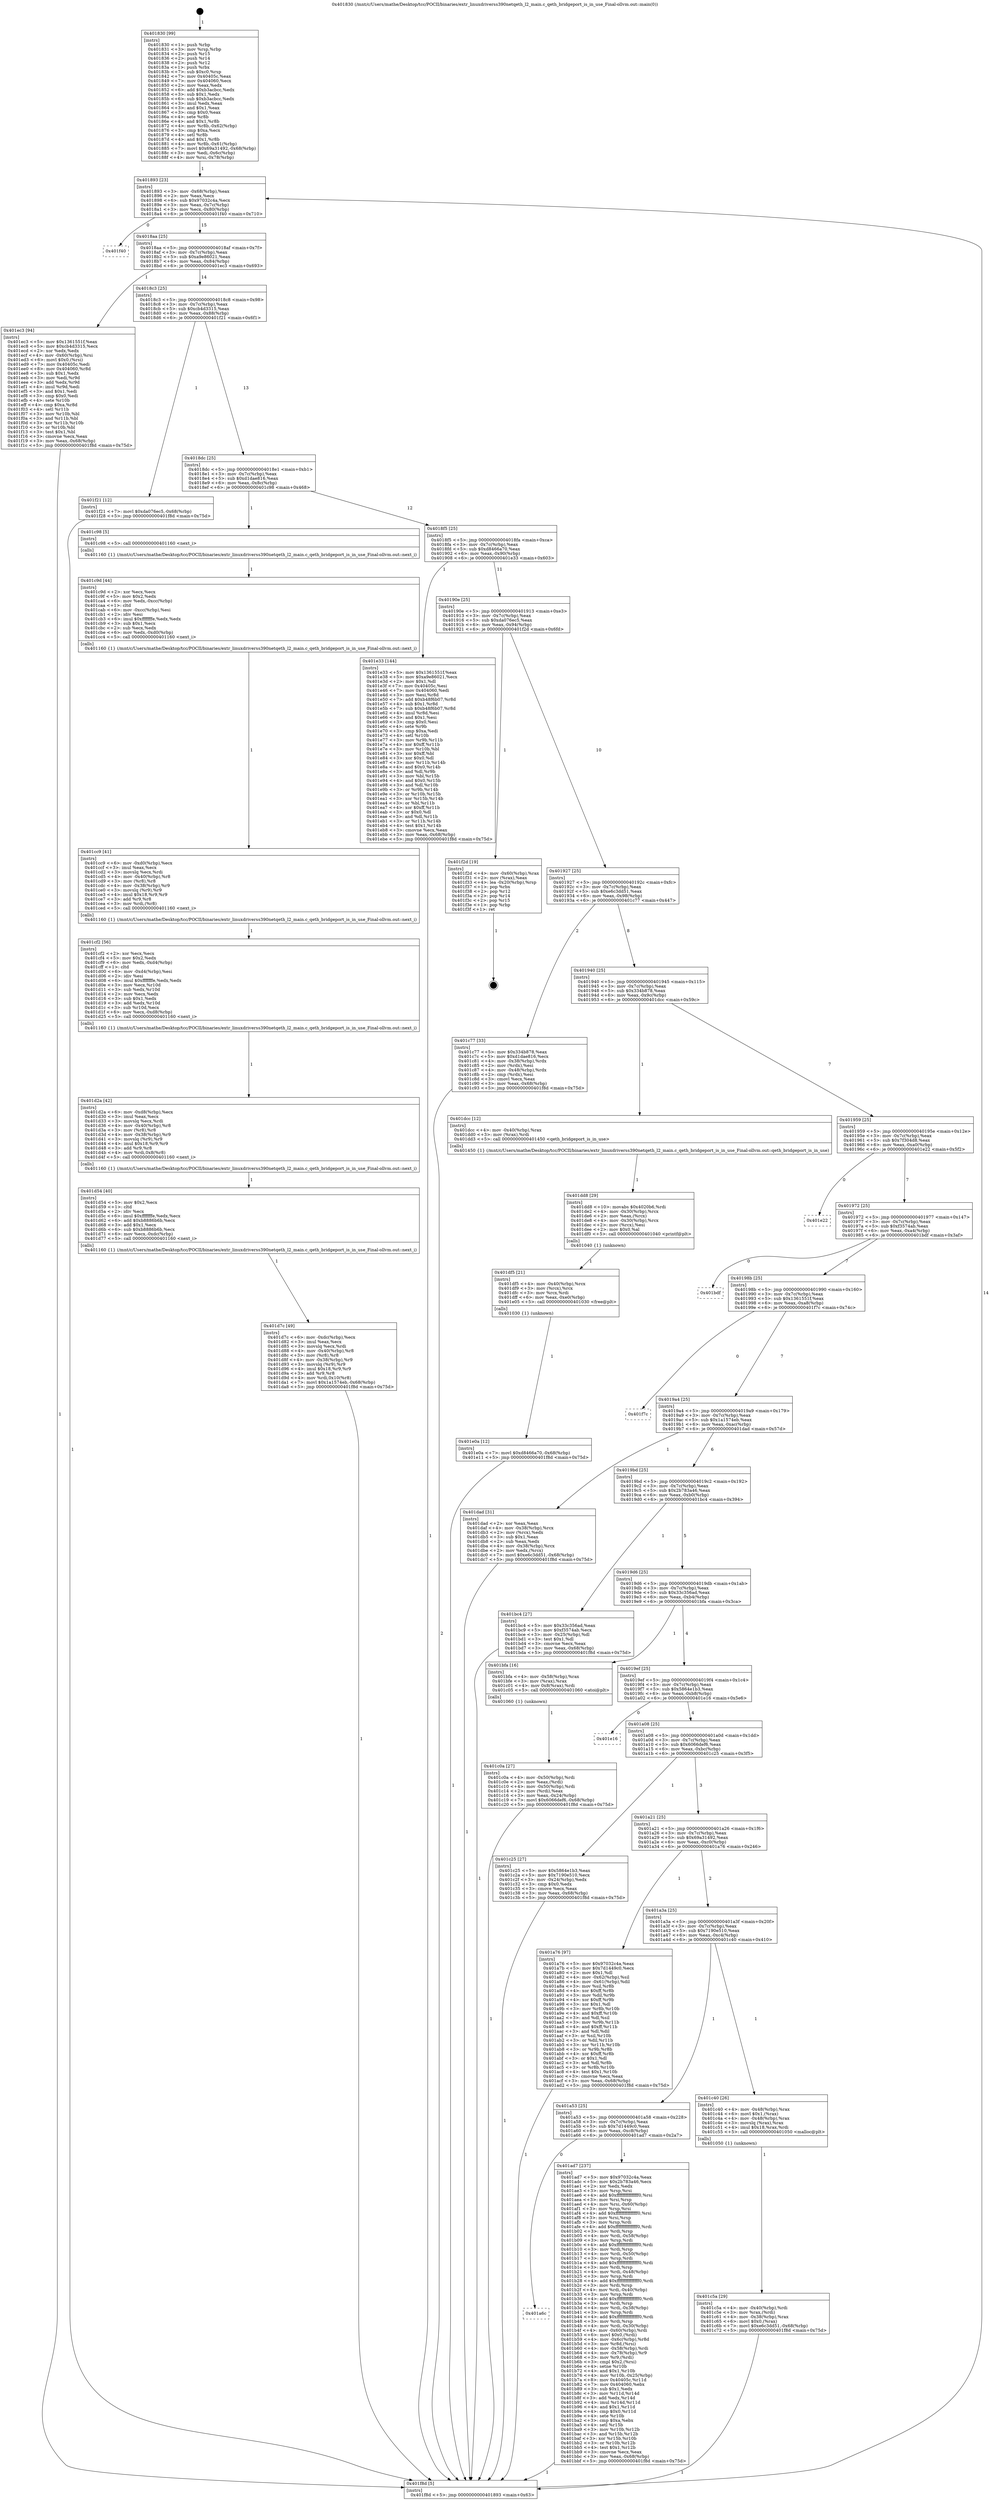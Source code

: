 digraph "0x401830" {
  label = "0x401830 (/mnt/c/Users/mathe/Desktop/tcc/POCII/binaries/extr_linuxdriverss390netqeth_l2_main.c_qeth_bridgeport_is_in_use_Final-ollvm.out::main(0))"
  labelloc = "t"
  node[shape=record]

  Entry [label="",width=0.3,height=0.3,shape=circle,fillcolor=black,style=filled]
  "0x401893" [label="{
     0x401893 [23]\l
     | [instrs]\l
     &nbsp;&nbsp;0x401893 \<+3\>: mov -0x68(%rbp),%eax\l
     &nbsp;&nbsp;0x401896 \<+2\>: mov %eax,%ecx\l
     &nbsp;&nbsp;0x401898 \<+6\>: sub $0x97032c4a,%ecx\l
     &nbsp;&nbsp;0x40189e \<+3\>: mov %eax,-0x7c(%rbp)\l
     &nbsp;&nbsp;0x4018a1 \<+3\>: mov %ecx,-0x80(%rbp)\l
     &nbsp;&nbsp;0x4018a4 \<+6\>: je 0000000000401f40 \<main+0x710\>\l
  }"]
  "0x401f40" [label="{
     0x401f40\l
  }", style=dashed]
  "0x4018aa" [label="{
     0x4018aa [25]\l
     | [instrs]\l
     &nbsp;&nbsp;0x4018aa \<+5\>: jmp 00000000004018af \<main+0x7f\>\l
     &nbsp;&nbsp;0x4018af \<+3\>: mov -0x7c(%rbp),%eax\l
     &nbsp;&nbsp;0x4018b2 \<+5\>: sub $0xa9e86021,%eax\l
     &nbsp;&nbsp;0x4018b7 \<+6\>: mov %eax,-0x84(%rbp)\l
     &nbsp;&nbsp;0x4018bd \<+6\>: je 0000000000401ec3 \<main+0x693\>\l
  }"]
  Exit [label="",width=0.3,height=0.3,shape=circle,fillcolor=black,style=filled,peripheries=2]
  "0x401ec3" [label="{
     0x401ec3 [94]\l
     | [instrs]\l
     &nbsp;&nbsp;0x401ec3 \<+5\>: mov $0x1361551f,%eax\l
     &nbsp;&nbsp;0x401ec8 \<+5\>: mov $0xcb4d3315,%ecx\l
     &nbsp;&nbsp;0x401ecd \<+2\>: xor %edx,%edx\l
     &nbsp;&nbsp;0x401ecf \<+4\>: mov -0x60(%rbp),%rsi\l
     &nbsp;&nbsp;0x401ed3 \<+6\>: movl $0x0,(%rsi)\l
     &nbsp;&nbsp;0x401ed9 \<+7\>: mov 0x40405c,%edi\l
     &nbsp;&nbsp;0x401ee0 \<+8\>: mov 0x404060,%r8d\l
     &nbsp;&nbsp;0x401ee8 \<+3\>: sub $0x1,%edx\l
     &nbsp;&nbsp;0x401eeb \<+3\>: mov %edi,%r9d\l
     &nbsp;&nbsp;0x401eee \<+3\>: add %edx,%r9d\l
     &nbsp;&nbsp;0x401ef1 \<+4\>: imul %r9d,%edi\l
     &nbsp;&nbsp;0x401ef5 \<+3\>: and $0x1,%edi\l
     &nbsp;&nbsp;0x401ef8 \<+3\>: cmp $0x0,%edi\l
     &nbsp;&nbsp;0x401efb \<+4\>: sete %r10b\l
     &nbsp;&nbsp;0x401eff \<+4\>: cmp $0xa,%r8d\l
     &nbsp;&nbsp;0x401f03 \<+4\>: setl %r11b\l
     &nbsp;&nbsp;0x401f07 \<+3\>: mov %r10b,%bl\l
     &nbsp;&nbsp;0x401f0a \<+3\>: and %r11b,%bl\l
     &nbsp;&nbsp;0x401f0d \<+3\>: xor %r11b,%r10b\l
     &nbsp;&nbsp;0x401f10 \<+3\>: or %r10b,%bl\l
     &nbsp;&nbsp;0x401f13 \<+3\>: test $0x1,%bl\l
     &nbsp;&nbsp;0x401f16 \<+3\>: cmovne %ecx,%eax\l
     &nbsp;&nbsp;0x401f19 \<+3\>: mov %eax,-0x68(%rbp)\l
     &nbsp;&nbsp;0x401f1c \<+5\>: jmp 0000000000401f8d \<main+0x75d\>\l
  }"]
  "0x4018c3" [label="{
     0x4018c3 [25]\l
     | [instrs]\l
     &nbsp;&nbsp;0x4018c3 \<+5\>: jmp 00000000004018c8 \<main+0x98\>\l
     &nbsp;&nbsp;0x4018c8 \<+3\>: mov -0x7c(%rbp),%eax\l
     &nbsp;&nbsp;0x4018cb \<+5\>: sub $0xcb4d3315,%eax\l
     &nbsp;&nbsp;0x4018d0 \<+6\>: mov %eax,-0x88(%rbp)\l
     &nbsp;&nbsp;0x4018d6 \<+6\>: je 0000000000401f21 \<main+0x6f1\>\l
  }"]
  "0x401e0a" [label="{
     0x401e0a [12]\l
     | [instrs]\l
     &nbsp;&nbsp;0x401e0a \<+7\>: movl $0xd8466a70,-0x68(%rbp)\l
     &nbsp;&nbsp;0x401e11 \<+5\>: jmp 0000000000401f8d \<main+0x75d\>\l
  }"]
  "0x401f21" [label="{
     0x401f21 [12]\l
     | [instrs]\l
     &nbsp;&nbsp;0x401f21 \<+7\>: movl $0xda076ec5,-0x68(%rbp)\l
     &nbsp;&nbsp;0x401f28 \<+5\>: jmp 0000000000401f8d \<main+0x75d\>\l
  }"]
  "0x4018dc" [label="{
     0x4018dc [25]\l
     | [instrs]\l
     &nbsp;&nbsp;0x4018dc \<+5\>: jmp 00000000004018e1 \<main+0xb1\>\l
     &nbsp;&nbsp;0x4018e1 \<+3\>: mov -0x7c(%rbp),%eax\l
     &nbsp;&nbsp;0x4018e4 \<+5\>: sub $0xd1dae816,%eax\l
     &nbsp;&nbsp;0x4018e9 \<+6\>: mov %eax,-0x8c(%rbp)\l
     &nbsp;&nbsp;0x4018ef \<+6\>: je 0000000000401c98 \<main+0x468\>\l
  }"]
  "0x401df5" [label="{
     0x401df5 [21]\l
     | [instrs]\l
     &nbsp;&nbsp;0x401df5 \<+4\>: mov -0x40(%rbp),%rcx\l
     &nbsp;&nbsp;0x401df9 \<+3\>: mov (%rcx),%rcx\l
     &nbsp;&nbsp;0x401dfc \<+3\>: mov %rcx,%rdi\l
     &nbsp;&nbsp;0x401dff \<+6\>: mov %eax,-0xe0(%rbp)\l
     &nbsp;&nbsp;0x401e05 \<+5\>: call 0000000000401030 \<free@plt\>\l
     | [calls]\l
     &nbsp;&nbsp;0x401030 \{1\} (unknown)\l
  }"]
  "0x401c98" [label="{
     0x401c98 [5]\l
     | [instrs]\l
     &nbsp;&nbsp;0x401c98 \<+5\>: call 0000000000401160 \<next_i\>\l
     | [calls]\l
     &nbsp;&nbsp;0x401160 \{1\} (/mnt/c/Users/mathe/Desktop/tcc/POCII/binaries/extr_linuxdriverss390netqeth_l2_main.c_qeth_bridgeport_is_in_use_Final-ollvm.out::next_i)\l
  }"]
  "0x4018f5" [label="{
     0x4018f5 [25]\l
     | [instrs]\l
     &nbsp;&nbsp;0x4018f5 \<+5\>: jmp 00000000004018fa \<main+0xca\>\l
     &nbsp;&nbsp;0x4018fa \<+3\>: mov -0x7c(%rbp),%eax\l
     &nbsp;&nbsp;0x4018fd \<+5\>: sub $0xd8466a70,%eax\l
     &nbsp;&nbsp;0x401902 \<+6\>: mov %eax,-0x90(%rbp)\l
     &nbsp;&nbsp;0x401908 \<+6\>: je 0000000000401e33 \<main+0x603\>\l
  }"]
  "0x401dd8" [label="{
     0x401dd8 [29]\l
     | [instrs]\l
     &nbsp;&nbsp;0x401dd8 \<+10\>: movabs $0x4020b6,%rdi\l
     &nbsp;&nbsp;0x401de2 \<+4\>: mov -0x30(%rbp),%rcx\l
     &nbsp;&nbsp;0x401de6 \<+2\>: mov %eax,(%rcx)\l
     &nbsp;&nbsp;0x401de8 \<+4\>: mov -0x30(%rbp),%rcx\l
     &nbsp;&nbsp;0x401dec \<+2\>: mov (%rcx),%esi\l
     &nbsp;&nbsp;0x401dee \<+2\>: mov $0x0,%al\l
     &nbsp;&nbsp;0x401df0 \<+5\>: call 0000000000401040 \<printf@plt\>\l
     | [calls]\l
     &nbsp;&nbsp;0x401040 \{1\} (unknown)\l
  }"]
  "0x401e33" [label="{
     0x401e33 [144]\l
     | [instrs]\l
     &nbsp;&nbsp;0x401e33 \<+5\>: mov $0x1361551f,%eax\l
     &nbsp;&nbsp;0x401e38 \<+5\>: mov $0xa9e86021,%ecx\l
     &nbsp;&nbsp;0x401e3d \<+2\>: mov $0x1,%dl\l
     &nbsp;&nbsp;0x401e3f \<+7\>: mov 0x40405c,%esi\l
     &nbsp;&nbsp;0x401e46 \<+7\>: mov 0x404060,%edi\l
     &nbsp;&nbsp;0x401e4d \<+3\>: mov %esi,%r8d\l
     &nbsp;&nbsp;0x401e50 \<+7\>: add $0xb48f6b07,%r8d\l
     &nbsp;&nbsp;0x401e57 \<+4\>: sub $0x1,%r8d\l
     &nbsp;&nbsp;0x401e5b \<+7\>: sub $0xb48f6b07,%r8d\l
     &nbsp;&nbsp;0x401e62 \<+4\>: imul %r8d,%esi\l
     &nbsp;&nbsp;0x401e66 \<+3\>: and $0x1,%esi\l
     &nbsp;&nbsp;0x401e69 \<+3\>: cmp $0x0,%esi\l
     &nbsp;&nbsp;0x401e6c \<+4\>: sete %r9b\l
     &nbsp;&nbsp;0x401e70 \<+3\>: cmp $0xa,%edi\l
     &nbsp;&nbsp;0x401e73 \<+4\>: setl %r10b\l
     &nbsp;&nbsp;0x401e77 \<+3\>: mov %r9b,%r11b\l
     &nbsp;&nbsp;0x401e7a \<+4\>: xor $0xff,%r11b\l
     &nbsp;&nbsp;0x401e7e \<+3\>: mov %r10b,%bl\l
     &nbsp;&nbsp;0x401e81 \<+3\>: xor $0xff,%bl\l
     &nbsp;&nbsp;0x401e84 \<+3\>: xor $0x0,%dl\l
     &nbsp;&nbsp;0x401e87 \<+3\>: mov %r11b,%r14b\l
     &nbsp;&nbsp;0x401e8a \<+4\>: and $0x0,%r14b\l
     &nbsp;&nbsp;0x401e8e \<+3\>: and %dl,%r9b\l
     &nbsp;&nbsp;0x401e91 \<+3\>: mov %bl,%r15b\l
     &nbsp;&nbsp;0x401e94 \<+4\>: and $0x0,%r15b\l
     &nbsp;&nbsp;0x401e98 \<+3\>: and %dl,%r10b\l
     &nbsp;&nbsp;0x401e9b \<+3\>: or %r9b,%r14b\l
     &nbsp;&nbsp;0x401e9e \<+3\>: or %r10b,%r15b\l
     &nbsp;&nbsp;0x401ea1 \<+3\>: xor %r15b,%r14b\l
     &nbsp;&nbsp;0x401ea4 \<+3\>: or %bl,%r11b\l
     &nbsp;&nbsp;0x401ea7 \<+4\>: xor $0xff,%r11b\l
     &nbsp;&nbsp;0x401eab \<+3\>: or $0x0,%dl\l
     &nbsp;&nbsp;0x401eae \<+3\>: and %dl,%r11b\l
     &nbsp;&nbsp;0x401eb1 \<+3\>: or %r11b,%r14b\l
     &nbsp;&nbsp;0x401eb4 \<+4\>: test $0x1,%r14b\l
     &nbsp;&nbsp;0x401eb8 \<+3\>: cmovne %ecx,%eax\l
     &nbsp;&nbsp;0x401ebb \<+3\>: mov %eax,-0x68(%rbp)\l
     &nbsp;&nbsp;0x401ebe \<+5\>: jmp 0000000000401f8d \<main+0x75d\>\l
  }"]
  "0x40190e" [label="{
     0x40190e [25]\l
     | [instrs]\l
     &nbsp;&nbsp;0x40190e \<+5\>: jmp 0000000000401913 \<main+0xe3\>\l
     &nbsp;&nbsp;0x401913 \<+3\>: mov -0x7c(%rbp),%eax\l
     &nbsp;&nbsp;0x401916 \<+5\>: sub $0xda076ec5,%eax\l
     &nbsp;&nbsp;0x40191b \<+6\>: mov %eax,-0x94(%rbp)\l
     &nbsp;&nbsp;0x401921 \<+6\>: je 0000000000401f2d \<main+0x6fd\>\l
  }"]
  "0x401d7c" [label="{
     0x401d7c [49]\l
     | [instrs]\l
     &nbsp;&nbsp;0x401d7c \<+6\>: mov -0xdc(%rbp),%ecx\l
     &nbsp;&nbsp;0x401d82 \<+3\>: imul %eax,%ecx\l
     &nbsp;&nbsp;0x401d85 \<+3\>: movslq %ecx,%rdi\l
     &nbsp;&nbsp;0x401d88 \<+4\>: mov -0x40(%rbp),%r8\l
     &nbsp;&nbsp;0x401d8c \<+3\>: mov (%r8),%r8\l
     &nbsp;&nbsp;0x401d8f \<+4\>: mov -0x38(%rbp),%r9\l
     &nbsp;&nbsp;0x401d93 \<+3\>: movslq (%r9),%r9\l
     &nbsp;&nbsp;0x401d96 \<+4\>: imul $0x18,%r9,%r9\l
     &nbsp;&nbsp;0x401d9a \<+3\>: add %r9,%r8\l
     &nbsp;&nbsp;0x401d9d \<+4\>: mov %rdi,0x10(%r8)\l
     &nbsp;&nbsp;0x401da1 \<+7\>: movl $0x1a1574eb,-0x68(%rbp)\l
     &nbsp;&nbsp;0x401da8 \<+5\>: jmp 0000000000401f8d \<main+0x75d\>\l
  }"]
  "0x401f2d" [label="{
     0x401f2d [19]\l
     | [instrs]\l
     &nbsp;&nbsp;0x401f2d \<+4\>: mov -0x60(%rbp),%rax\l
     &nbsp;&nbsp;0x401f31 \<+2\>: mov (%rax),%eax\l
     &nbsp;&nbsp;0x401f33 \<+4\>: lea -0x20(%rbp),%rsp\l
     &nbsp;&nbsp;0x401f37 \<+1\>: pop %rbx\l
     &nbsp;&nbsp;0x401f38 \<+2\>: pop %r12\l
     &nbsp;&nbsp;0x401f3a \<+2\>: pop %r14\l
     &nbsp;&nbsp;0x401f3c \<+2\>: pop %r15\l
     &nbsp;&nbsp;0x401f3e \<+1\>: pop %rbp\l
     &nbsp;&nbsp;0x401f3f \<+1\>: ret\l
  }"]
  "0x401927" [label="{
     0x401927 [25]\l
     | [instrs]\l
     &nbsp;&nbsp;0x401927 \<+5\>: jmp 000000000040192c \<main+0xfc\>\l
     &nbsp;&nbsp;0x40192c \<+3\>: mov -0x7c(%rbp),%eax\l
     &nbsp;&nbsp;0x40192f \<+5\>: sub $0xe6c3dd51,%eax\l
     &nbsp;&nbsp;0x401934 \<+6\>: mov %eax,-0x98(%rbp)\l
     &nbsp;&nbsp;0x40193a \<+6\>: je 0000000000401c77 \<main+0x447\>\l
  }"]
  "0x401d54" [label="{
     0x401d54 [40]\l
     | [instrs]\l
     &nbsp;&nbsp;0x401d54 \<+5\>: mov $0x2,%ecx\l
     &nbsp;&nbsp;0x401d59 \<+1\>: cltd\l
     &nbsp;&nbsp;0x401d5a \<+2\>: idiv %ecx\l
     &nbsp;&nbsp;0x401d5c \<+6\>: imul $0xfffffffe,%edx,%ecx\l
     &nbsp;&nbsp;0x401d62 \<+6\>: add $0xb8886b6b,%ecx\l
     &nbsp;&nbsp;0x401d68 \<+3\>: add $0x1,%ecx\l
     &nbsp;&nbsp;0x401d6b \<+6\>: sub $0xb8886b6b,%ecx\l
     &nbsp;&nbsp;0x401d71 \<+6\>: mov %ecx,-0xdc(%rbp)\l
     &nbsp;&nbsp;0x401d77 \<+5\>: call 0000000000401160 \<next_i\>\l
     | [calls]\l
     &nbsp;&nbsp;0x401160 \{1\} (/mnt/c/Users/mathe/Desktop/tcc/POCII/binaries/extr_linuxdriverss390netqeth_l2_main.c_qeth_bridgeport_is_in_use_Final-ollvm.out::next_i)\l
  }"]
  "0x401c77" [label="{
     0x401c77 [33]\l
     | [instrs]\l
     &nbsp;&nbsp;0x401c77 \<+5\>: mov $0x334b878,%eax\l
     &nbsp;&nbsp;0x401c7c \<+5\>: mov $0xd1dae816,%ecx\l
     &nbsp;&nbsp;0x401c81 \<+4\>: mov -0x38(%rbp),%rdx\l
     &nbsp;&nbsp;0x401c85 \<+2\>: mov (%rdx),%esi\l
     &nbsp;&nbsp;0x401c87 \<+4\>: mov -0x48(%rbp),%rdx\l
     &nbsp;&nbsp;0x401c8b \<+2\>: cmp (%rdx),%esi\l
     &nbsp;&nbsp;0x401c8d \<+3\>: cmovl %ecx,%eax\l
     &nbsp;&nbsp;0x401c90 \<+3\>: mov %eax,-0x68(%rbp)\l
     &nbsp;&nbsp;0x401c93 \<+5\>: jmp 0000000000401f8d \<main+0x75d\>\l
  }"]
  "0x401940" [label="{
     0x401940 [25]\l
     | [instrs]\l
     &nbsp;&nbsp;0x401940 \<+5\>: jmp 0000000000401945 \<main+0x115\>\l
     &nbsp;&nbsp;0x401945 \<+3\>: mov -0x7c(%rbp),%eax\l
     &nbsp;&nbsp;0x401948 \<+5\>: sub $0x334b878,%eax\l
     &nbsp;&nbsp;0x40194d \<+6\>: mov %eax,-0x9c(%rbp)\l
     &nbsp;&nbsp;0x401953 \<+6\>: je 0000000000401dcc \<main+0x59c\>\l
  }"]
  "0x401d2a" [label="{
     0x401d2a [42]\l
     | [instrs]\l
     &nbsp;&nbsp;0x401d2a \<+6\>: mov -0xd8(%rbp),%ecx\l
     &nbsp;&nbsp;0x401d30 \<+3\>: imul %eax,%ecx\l
     &nbsp;&nbsp;0x401d33 \<+3\>: movslq %ecx,%rdi\l
     &nbsp;&nbsp;0x401d36 \<+4\>: mov -0x40(%rbp),%r8\l
     &nbsp;&nbsp;0x401d3a \<+3\>: mov (%r8),%r8\l
     &nbsp;&nbsp;0x401d3d \<+4\>: mov -0x38(%rbp),%r9\l
     &nbsp;&nbsp;0x401d41 \<+3\>: movslq (%r9),%r9\l
     &nbsp;&nbsp;0x401d44 \<+4\>: imul $0x18,%r9,%r9\l
     &nbsp;&nbsp;0x401d48 \<+3\>: add %r9,%r8\l
     &nbsp;&nbsp;0x401d4b \<+4\>: mov %rdi,0x8(%r8)\l
     &nbsp;&nbsp;0x401d4f \<+5\>: call 0000000000401160 \<next_i\>\l
     | [calls]\l
     &nbsp;&nbsp;0x401160 \{1\} (/mnt/c/Users/mathe/Desktop/tcc/POCII/binaries/extr_linuxdriverss390netqeth_l2_main.c_qeth_bridgeport_is_in_use_Final-ollvm.out::next_i)\l
  }"]
  "0x401dcc" [label="{
     0x401dcc [12]\l
     | [instrs]\l
     &nbsp;&nbsp;0x401dcc \<+4\>: mov -0x40(%rbp),%rax\l
     &nbsp;&nbsp;0x401dd0 \<+3\>: mov (%rax),%rdi\l
     &nbsp;&nbsp;0x401dd3 \<+5\>: call 0000000000401450 \<qeth_bridgeport_is_in_use\>\l
     | [calls]\l
     &nbsp;&nbsp;0x401450 \{1\} (/mnt/c/Users/mathe/Desktop/tcc/POCII/binaries/extr_linuxdriverss390netqeth_l2_main.c_qeth_bridgeport_is_in_use_Final-ollvm.out::qeth_bridgeport_is_in_use)\l
  }"]
  "0x401959" [label="{
     0x401959 [25]\l
     | [instrs]\l
     &nbsp;&nbsp;0x401959 \<+5\>: jmp 000000000040195e \<main+0x12e\>\l
     &nbsp;&nbsp;0x40195e \<+3\>: mov -0x7c(%rbp),%eax\l
     &nbsp;&nbsp;0x401961 \<+5\>: sub $0x7f304d8,%eax\l
     &nbsp;&nbsp;0x401966 \<+6\>: mov %eax,-0xa0(%rbp)\l
     &nbsp;&nbsp;0x40196c \<+6\>: je 0000000000401e22 \<main+0x5f2\>\l
  }"]
  "0x401cf2" [label="{
     0x401cf2 [56]\l
     | [instrs]\l
     &nbsp;&nbsp;0x401cf2 \<+2\>: xor %ecx,%ecx\l
     &nbsp;&nbsp;0x401cf4 \<+5\>: mov $0x2,%edx\l
     &nbsp;&nbsp;0x401cf9 \<+6\>: mov %edx,-0xd4(%rbp)\l
     &nbsp;&nbsp;0x401cff \<+1\>: cltd\l
     &nbsp;&nbsp;0x401d00 \<+6\>: mov -0xd4(%rbp),%esi\l
     &nbsp;&nbsp;0x401d06 \<+2\>: idiv %esi\l
     &nbsp;&nbsp;0x401d08 \<+6\>: imul $0xfffffffe,%edx,%edx\l
     &nbsp;&nbsp;0x401d0e \<+3\>: mov %ecx,%r10d\l
     &nbsp;&nbsp;0x401d11 \<+3\>: sub %edx,%r10d\l
     &nbsp;&nbsp;0x401d14 \<+2\>: mov %ecx,%edx\l
     &nbsp;&nbsp;0x401d16 \<+3\>: sub $0x1,%edx\l
     &nbsp;&nbsp;0x401d19 \<+3\>: add %edx,%r10d\l
     &nbsp;&nbsp;0x401d1c \<+3\>: sub %r10d,%ecx\l
     &nbsp;&nbsp;0x401d1f \<+6\>: mov %ecx,-0xd8(%rbp)\l
     &nbsp;&nbsp;0x401d25 \<+5\>: call 0000000000401160 \<next_i\>\l
     | [calls]\l
     &nbsp;&nbsp;0x401160 \{1\} (/mnt/c/Users/mathe/Desktop/tcc/POCII/binaries/extr_linuxdriverss390netqeth_l2_main.c_qeth_bridgeport_is_in_use_Final-ollvm.out::next_i)\l
  }"]
  "0x401e22" [label="{
     0x401e22\l
  }", style=dashed]
  "0x401972" [label="{
     0x401972 [25]\l
     | [instrs]\l
     &nbsp;&nbsp;0x401972 \<+5\>: jmp 0000000000401977 \<main+0x147\>\l
     &nbsp;&nbsp;0x401977 \<+3\>: mov -0x7c(%rbp),%eax\l
     &nbsp;&nbsp;0x40197a \<+5\>: sub $0xf3574ab,%eax\l
     &nbsp;&nbsp;0x40197f \<+6\>: mov %eax,-0xa4(%rbp)\l
     &nbsp;&nbsp;0x401985 \<+6\>: je 0000000000401bdf \<main+0x3af\>\l
  }"]
  "0x401cc9" [label="{
     0x401cc9 [41]\l
     | [instrs]\l
     &nbsp;&nbsp;0x401cc9 \<+6\>: mov -0xd0(%rbp),%ecx\l
     &nbsp;&nbsp;0x401ccf \<+3\>: imul %eax,%ecx\l
     &nbsp;&nbsp;0x401cd2 \<+3\>: movslq %ecx,%rdi\l
     &nbsp;&nbsp;0x401cd5 \<+4\>: mov -0x40(%rbp),%r8\l
     &nbsp;&nbsp;0x401cd9 \<+3\>: mov (%r8),%r8\l
     &nbsp;&nbsp;0x401cdc \<+4\>: mov -0x38(%rbp),%r9\l
     &nbsp;&nbsp;0x401ce0 \<+3\>: movslq (%r9),%r9\l
     &nbsp;&nbsp;0x401ce3 \<+4\>: imul $0x18,%r9,%r9\l
     &nbsp;&nbsp;0x401ce7 \<+3\>: add %r9,%r8\l
     &nbsp;&nbsp;0x401cea \<+3\>: mov %rdi,(%r8)\l
     &nbsp;&nbsp;0x401ced \<+5\>: call 0000000000401160 \<next_i\>\l
     | [calls]\l
     &nbsp;&nbsp;0x401160 \{1\} (/mnt/c/Users/mathe/Desktop/tcc/POCII/binaries/extr_linuxdriverss390netqeth_l2_main.c_qeth_bridgeport_is_in_use_Final-ollvm.out::next_i)\l
  }"]
  "0x401bdf" [label="{
     0x401bdf\l
  }", style=dashed]
  "0x40198b" [label="{
     0x40198b [25]\l
     | [instrs]\l
     &nbsp;&nbsp;0x40198b \<+5\>: jmp 0000000000401990 \<main+0x160\>\l
     &nbsp;&nbsp;0x401990 \<+3\>: mov -0x7c(%rbp),%eax\l
     &nbsp;&nbsp;0x401993 \<+5\>: sub $0x1361551f,%eax\l
     &nbsp;&nbsp;0x401998 \<+6\>: mov %eax,-0xa8(%rbp)\l
     &nbsp;&nbsp;0x40199e \<+6\>: je 0000000000401f7c \<main+0x74c\>\l
  }"]
  "0x401c9d" [label="{
     0x401c9d [44]\l
     | [instrs]\l
     &nbsp;&nbsp;0x401c9d \<+2\>: xor %ecx,%ecx\l
     &nbsp;&nbsp;0x401c9f \<+5\>: mov $0x2,%edx\l
     &nbsp;&nbsp;0x401ca4 \<+6\>: mov %edx,-0xcc(%rbp)\l
     &nbsp;&nbsp;0x401caa \<+1\>: cltd\l
     &nbsp;&nbsp;0x401cab \<+6\>: mov -0xcc(%rbp),%esi\l
     &nbsp;&nbsp;0x401cb1 \<+2\>: idiv %esi\l
     &nbsp;&nbsp;0x401cb3 \<+6\>: imul $0xfffffffe,%edx,%edx\l
     &nbsp;&nbsp;0x401cb9 \<+3\>: sub $0x1,%ecx\l
     &nbsp;&nbsp;0x401cbc \<+2\>: sub %ecx,%edx\l
     &nbsp;&nbsp;0x401cbe \<+6\>: mov %edx,-0xd0(%rbp)\l
     &nbsp;&nbsp;0x401cc4 \<+5\>: call 0000000000401160 \<next_i\>\l
     | [calls]\l
     &nbsp;&nbsp;0x401160 \{1\} (/mnt/c/Users/mathe/Desktop/tcc/POCII/binaries/extr_linuxdriverss390netqeth_l2_main.c_qeth_bridgeport_is_in_use_Final-ollvm.out::next_i)\l
  }"]
  "0x401f7c" [label="{
     0x401f7c\l
  }", style=dashed]
  "0x4019a4" [label="{
     0x4019a4 [25]\l
     | [instrs]\l
     &nbsp;&nbsp;0x4019a4 \<+5\>: jmp 00000000004019a9 \<main+0x179\>\l
     &nbsp;&nbsp;0x4019a9 \<+3\>: mov -0x7c(%rbp),%eax\l
     &nbsp;&nbsp;0x4019ac \<+5\>: sub $0x1a1574eb,%eax\l
     &nbsp;&nbsp;0x4019b1 \<+6\>: mov %eax,-0xac(%rbp)\l
     &nbsp;&nbsp;0x4019b7 \<+6\>: je 0000000000401dad \<main+0x57d\>\l
  }"]
  "0x401c5a" [label="{
     0x401c5a [29]\l
     | [instrs]\l
     &nbsp;&nbsp;0x401c5a \<+4\>: mov -0x40(%rbp),%rdi\l
     &nbsp;&nbsp;0x401c5e \<+3\>: mov %rax,(%rdi)\l
     &nbsp;&nbsp;0x401c61 \<+4\>: mov -0x38(%rbp),%rax\l
     &nbsp;&nbsp;0x401c65 \<+6\>: movl $0x0,(%rax)\l
     &nbsp;&nbsp;0x401c6b \<+7\>: movl $0xe6c3dd51,-0x68(%rbp)\l
     &nbsp;&nbsp;0x401c72 \<+5\>: jmp 0000000000401f8d \<main+0x75d\>\l
  }"]
  "0x401dad" [label="{
     0x401dad [31]\l
     | [instrs]\l
     &nbsp;&nbsp;0x401dad \<+2\>: xor %eax,%eax\l
     &nbsp;&nbsp;0x401daf \<+4\>: mov -0x38(%rbp),%rcx\l
     &nbsp;&nbsp;0x401db3 \<+2\>: mov (%rcx),%edx\l
     &nbsp;&nbsp;0x401db5 \<+3\>: sub $0x1,%eax\l
     &nbsp;&nbsp;0x401db8 \<+2\>: sub %eax,%edx\l
     &nbsp;&nbsp;0x401dba \<+4\>: mov -0x38(%rbp),%rcx\l
     &nbsp;&nbsp;0x401dbe \<+2\>: mov %edx,(%rcx)\l
     &nbsp;&nbsp;0x401dc0 \<+7\>: movl $0xe6c3dd51,-0x68(%rbp)\l
     &nbsp;&nbsp;0x401dc7 \<+5\>: jmp 0000000000401f8d \<main+0x75d\>\l
  }"]
  "0x4019bd" [label="{
     0x4019bd [25]\l
     | [instrs]\l
     &nbsp;&nbsp;0x4019bd \<+5\>: jmp 00000000004019c2 \<main+0x192\>\l
     &nbsp;&nbsp;0x4019c2 \<+3\>: mov -0x7c(%rbp),%eax\l
     &nbsp;&nbsp;0x4019c5 \<+5\>: sub $0x2b783a46,%eax\l
     &nbsp;&nbsp;0x4019ca \<+6\>: mov %eax,-0xb0(%rbp)\l
     &nbsp;&nbsp;0x4019d0 \<+6\>: je 0000000000401bc4 \<main+0x394\>\l
  }"]
  "0x401c0a" [label="{
     0x401c0a [27]\l
     | [instrs]\l
     &nbsp;&nbsp;0x401c0a \<+4\>: mov -0x50(%rbp),%rdi\l
     &nbsp;&nbsp;0x401c0e \<+2\>: mov %eax,(%rdi)\l
     &nbsp;&nbsp;0x401c10 \<+4\>: mov -0x50(%rbp),%rdi\l
     &nbsp;&nbsp;0x401c14 \<+2\>: mov (%rdi),%eax\l
     &nbsp;&nbsp;0x401c16 \<+3\>: mov %eax,-0x24(%rbp)\l
     &nbsp;&nbsp;0x401c19 \<+7\>: movl $0x6066def6,-0x68(%rbp)\l
     &nbsp;&nbsp;0x401c20 \<+5\>: jmp 0000000000401f8d \<main+0x75d\>\l
  }"]
  "0x401bc4" [label="{
     0x401bc4 [27]\l
     | [instrs]\l
     &nbsp;&nbsp;0x401bc4 \<+5\>: mov $0x33c356ad,%eax\l
     &nbsp;&nbsp;0x401bc9 \<+5\>: mov $0xf3574ab,%ecx\l
     &nbsp;&nbsp;0x401bce \<+3\>: mov -0x25(%rbp),%dl\l
     &nbsp;&nbsp;0x401bd1 \<+3\>: test $0x1,%dl\l
     &nbsp;&nbsp;0x401bd4 \<+3\>: cmovne %ecx,%eax\l
     &nbsp;&nbsp;0x401bd7 \<+3\>: mov %eax,-0x68(%rbp)\l
     &nbsp;&nbsp;0x401bda \<+5\>: jmp 0000000000401f8d \<main+0x75d\>\l
  }"]
  "0x4019d6" [label="{
     0x4019d6 [25]\l
     | [instrs]\l
     &nbsp;&nbsp;0x4019d6 \<+5\>: jmp 00000000004019db \<main+0x1ab\>\l
     &nbsp;&nbsp;0x4019db \<+3\>: mov -0x7c(%rbp),%eax\l
     &nbsp;&nbsp;0x4019de \<+5\>: sub $0x33c356ad,%eax\l
     &nbsp;&nbsp;0x4019e3 \<+6\>: mov %eax,-0xb4(%rbp)\l
     &nbsp;&nbsp;0x4019e9 \<+6\>: je 0000000000401bfa \<main+0x3ca\>\l
  }"]
  "0x401a6c" [label="{
     0x401a6c\l
  }", style=dashed]
  "0x401bfa" [label="{
     0x401bfa [16]\l
     | [instrs]\l
     &nbsp;&nbsp;0x401bfa \<+4\>: mov -0x58(%rbp),%rax\l
     &nbsp;&nbsp;0x401bfe \<+3\>: mov (%rax),%rax\l
     &nbsp;&nbsp;0x401c01 \<+4\>: mov 0x8(%rax),%rdi\l
     &nbsp;&nbsp;0x401c05 \<+5\>: call 0000000000401060 \<atoi@plt\>\l
     | [calls]\l
     &nbsp;&nbsp;0x401060 \{1\} (unknown)\l
  }"]
  "0x4019ef" [label="{
     0x4019ef [25]\l
     | [instrs]\l
     &nbsp;&nbsp;0x4019ef \<+5\>: jmp 00000000004019f4 \<main+0x1c4\>\l
     &nbsp;&nbsp;0x4019f4 \<+3\>: mov -0x7c(%rbp),%eax\l
     &nbsp;&nbsp;0x4019f7 \<+5\>: sub $0x5864e1b3,%eax\l
     &nbsp;&nbsp;0x4019fc \<+6\>: mov %eax,-0xb8(%rbp)\l
     &nbsp;&nbsp;0x401a02 \<+6\>: je 0000000000401e16 \<main+0x5e6\>\l
  }"]
  "0x401ad7" [label="{
     0x401ad7 [237]\l
     | [instrs]\l
     &nbsp;&nbsp;0x401ad7 \<+5\>: mov $0x97032c4a,%eax\l
     &nbsp;&nbsp;0x401adc \<+5\>: mov $0x2b783a46,%ecx\l
     &nbsp;&nbsp;0x401ae1 \<+2\>: xor %edx,%edx\l
     &nbsp;&nbsp;0x401ae3 \<+3\>: mov %rsp,%rsi\l
     &nbsp;&nbsp;0x401ae6 \<+4\>: add $0xfffffffffffffff0,%rsi\l
     &nbsp;&nbsp;0x401aea \<+3\>: mov %rsi,%rsp\l
     &nbsp;&nbsp;0x401aed \<+4\>: mov %rsi,-0x60(%rbp)\l
     &nbsp;&nbsp;0x401af1 \<+3\>: mov %rsp,%rsi\l
     &nbsp;&nbsp;0x401af4 \<+4\>: add $0xfffffffffffffff0,%rsi\l
     &nbsp;&nbsp;0x401af8 \<+3\>: mov %rsi,%rsp\l
     &nbsp;&nbsp;0x401afb \<+3\>: mov %rsp,%rdi\l
     &nbsp;&nbsp;0x401afe \<+4\>: add $0xfffffffffffffff0,%rdi\l
     &nbsp;&nbsp;0x401b02 \<+3\>: mov %rdi,%rsp\l
     &nbsp;&nbsp;0x401b05 \<+4\>: mov %rdi,-0x58(%rbp)\l
     &nbsp;&nbsp;0x401b09 \<+3\>: mov %rsp,%rdi\l
     &nbsp;&nbsp;0x401b0c \<+4\>: add $0xfffffffffffffff0,%rdi\l
     &nbsp;&nbsp;0x401b10 \<+3\>: mov %rdi,%rsp\l
     &nbsp;&nbsp;0x401b13 \<+4\>: mov %rdi,-0x50(%rbp)\l
     &nbsp;&nbsp;0x401b17 \<+3\>: mov %rsp,%rdi\l
     &nbsp;&nbsp;0x401b1a \<+4\>: add $0xfffffffffffffff0,%rdi\l
     &nbsp;&nbsp;0x401b1e \<+3\>: mov %rdi,%rsp\l
     &nbsp;&nbsp;0x401b21 \<+4\>: mov %rdi,-0x48(%rbp)\l
     &nbsp;&nbsp;0x401b25 \<+3\>: mov %rsp,%rdi\l
     &nbsp;&nbsp;0x401b28 \<+4\>: add $0xfffffffffffffff0,%rdi\l
     &nbsp;&nbsp;0x401b2c \<+3\>: mov %rdi,%rsp\l
     &nbsp;&nbsp;0x401b2f \<+4\>: mov %rdi,-0x40(%rbp)\l
     &nbsp;&nbsp;0x401b33 \<+3\>: mov %rsp,%rdi\l
     &nbsp;&nbsp;0x401b36 \<+4\>: add $0xfffffffffffffff0,%rdi\l
     &nbsp;&nbsp;0x401b3a \<+3\>: mov %rdi,%rsp\l
     &nbsp;&nbsp;0x401b3d \<+4\>: mov %rdi,-0x38(%rbp)\l
     &nbsp;&nbsp;0x401b41 \<+3\>: mov %rsp,%rdi\l
     &nbsp;&nbsp;0x401b44 \<+4\>: add $0xfffffffffffffff0,%rdi\l
     &nbsp;&nbsp;0x401b48 \<+3\>: mov %rdi,%rsp\l
     &nbsp;&nbsp;0x401b4b \<+4\>: mov %rdi,-0x30(%rbp)\l
     &nbsp;&nbsp;0x401b4f \<+4\>: mov -0x60(%rbp),%rdi\l
     &nbsp;&nbsp;0x401b53 \<+6\>: movl $0x0,(%rdi)\l
     &nbsp;&nbsp;0x401b59 \<+4\>: mov -0x6c(%rbp),%r8d\l
     &nbsp;&nbsp;0x401b5d \<+3\>: mov %r8d,(%rsi)\l
     &nbsp;&nbsp;0x401b60 \<+4\>: mov -0x58(%rbp),%rdi\l
     &nbsp;&nbsp;0x401b64 \<+4\>: mov -0x78(%rbp),%r9\l
     &nbsp;&nbsp;0x401b68 \<+3\>: mov %r9,(%rdi)\l
     &nbsp;&nbsp;0x401b6b \<+3\>: cmpl $0x2,(%rsi)\l
     &nbsp;&nbsp;0x401b6e \<+4\>: setne %r10b\l
     &nbsp;&nbsp;0x401b72 \<+4\>: and $0x1,%r10b\l
     &nbsp;&nbsp;0x401b76 \<+4\>: mov %r10b,-0x25(%rbp)\l
     &nbsp;&nbsp;0x401b7a \<+8\>: mov 0x40405c,%r11d\l
     &nbsp;&nbsp;0x401b82 \<+7\>: mov 0x404060,%ebx\l
     &nbsp;&nbsp;0x401b89 \<+3\>: sub $0x1,%edx\l
     &nbsp;&nbsp;0x401b8c \<+3\>: mov %r11d,%r14d\l
     &nbsp;&nbsp;0x401b8f \<+3\>: add %edx,%r14d\l
     &nbsp;&nbsp;0x401b92 \<+4\>: imul %r14d,%r11d\l
     &nbsp;&nbsp;0x401b96 \<+4\>: and $0x1,%r11d\l
     &nbsp;&nbsp;0x401b9a \<+4\>: cmp $0x0,%r11d\l
     &nbsp;&nbsp;0x401b9e \<+4\>: sete %r10b\l
     &nbsp;&nbsp;0x401ba2 \<+3\>: cmp $0xa,%ebx\l
     &nbsp;&nbsp;0x401ba5 \<+4\>: setl %r15b\l
     &nbsp;&nbsp;0x401ba9 \<+3\>: mov %r10b,%r12b\l
     &nbsp;&nbsp;0x401bac \<+3\>: and %r15b,%r12b\l
     &nbsp;&nbsp;0x401baf \<+3\>: xor %r15b,%r10b\l
     &nbsp;&nbsp;0x401bb2 \<+3\>: or %r10b,%r12b\l
     &nbsp;&nbsp;0x401bb5 \<+4\>: test $0x1,%r12b\l
     &nbsp;&nbsp;0x401bb9 \<+3\>: cmovne %ecx,%eax\l
     &nbsp;&nbsp;0x401bbc \<+3\>: mov %eax,-0x68(%rbp)\l
     &nbsp;&nbsp;0x401bbf \<+5\>: jmp 0000000000401f8d \<main+0x75d\>\l
  }"]
  "0x401e16" [label="{
     0x401e16\l
  }", style=dashed]
  "0x401a08" [label="{
     0x401a08 [25]\l
     | [instrs]\l
     &nbsp;&nbsp;0x401a08 \<+5\>: jmp 0000000000401a0d \<main+0x1dd\>\l
     &nbsp;&nbsp;0x401a0d \<+3\>: mov -0x7c(%rbp),%eax\l
     &nbsp;&nbsp;0x401a10 \<+5\>: sub $0x6066def6,%eax\l
     &nbsp;&nbsp;0x401a15 \<+6\>: mov %eax,-0xbc(%rbp)\l
     &nbsp;&nbsp;0x401a1b \<+6\>: je 0000000000401c25 \<main+0x3f5\>\l
  }"]
  "0x401a53" [label="{
     0x401a53 [25]\l
     | [instrs]\l
     &nbsp;&nbsp;0x401a53 \<+5\>: jmp 0000000000401a58 \<main+0x228\>\l
     &nbsp;&nbsp;0x401a58 \<+3\>: mov -0x7c(%rbp),%eax\l
     &nbsp;&nbsp;0x401a5b \<+5\>: sub $0x7d1449c0,%eax\l
     &nbsp;&nbsp;0x401a60 \<+6\>: mov %eax,-0xc8(%rbp)\l
     &nbsp;&nbsp;0x401a66 \<+6\>: je 0000000000401ad7 \<main+0x2a7\>\l
  }"]
  "0x401c25" [label="{
     0x401c25 [27]\l
     | [instrs]\l
     &nbsp;&nbsp;0x401c25 \<+5\>: mov $0x5864e1b3,%eax\l
     &nbsp;&nbsp;0x401c2a \<+5\>: mov $0x7190e510,%ecx\l
     &nbsp;&nbsp;0x401c2f \<+3\>: mov -0x24(%rbp),%edx\l
     &nbsp;&nbsp;0x401c32 \<+3\>: cmp $0x0,%edx\l
     &nbsp;&nbsp;0x401c35 \<+3\>: cmove %ecx,%eax\l
     &nbsp;&nbsp;0x401c38 \<+3\>: mov %eax,-0x68(%rbp)\l
     &nbsp;&nbsp;0x401c3b \<+5\>: jmp 0000000000401f8d \<main+0x75d\>\l
  }"]
  "0x401a21" [label="{
     0x401a21 [25]\l
     | [instrs]\l
     &nbsp;&nbsp;0x401a21 \<+5\>: jmp 0000000000401a26 \<main+0x1f6\>\l
     &nbsp;&nbsp;0x401a26 \<+3\>: mov -0x7c(%rbp),%eax\l
     &nbsp;&nbsp;0x401a29 \<+5\>: sub $0x69a31492,%eax\l
     &nbsp;&nbsp;0x401a2e \<+6\>: mov %eax,-0xc0(%rbp)\l
     &nbsp;&nbsp;0x401a34 \<+6\>: je 0000000000401a76 \<main+0x246\>\l
  }"]
  "0x401c40" [label="{
     0x401c40 [26]\l
     | [instrs]\l
     &nbsp;&nbsp;0x401c40 \<+4\>: mov -0x48(%rbp),%rax\l
     &nbsp;&nbsp;0x401c44 \<+6\>: movl $0x1,(%rax)\l
     &nbsp;&nbsp;0x401c4a \<+4\>: mov -0x48(%rbp),%rax\l
     &nbsp;&nbsp;0x401c4e \<+3\>: movslq (%rax),%rax\l
     &nbsp;&nbsp;0x401c51 \<+4\>: imul $0x18,%rax,%rdi\l
     &nbsp;&nbsp;0x401c55 \<+5\>: call 0000000000401050 \<malloc@plt\>\l
     | [calls]\l
     &nbsp;&nbsp;0x401050 \{1\} (unknown)\l
  }"]
  "0x401a76" [label="{
     0x401a76 [97]\l
     | [instrs]\l
     &nbsp;&nbsp;0x401a76 \<+5\>: mov $0x97032c4a,%eax\l
     &nbsp;&nbsp;0x401a7b \<+5\>: mov $0x7d1449c0,%ecx\l
     &nbsp;&nbsp;0x401a80 \<+2\>: mov $0x1,%dl\l
     &nbsp;&nbsp;0x401a82 \<+4\>: mov -0x62(%rbp),%sil\l
     &nbsp;&nbsp;0x401a86 \<+4\>: mov -0x61(%rbp),%dil\l
     &nbsp;&nbsp;0x401a8a \<+3\>: mov %sil,%r8b\l
     &nbsp;&nbsp;0x401a8d \<+4\>: xor $0xff,%r8b\l
     &nbsp;&nbsp;0x401a91 \<+3\>: mov %dil,%r9b\l
     &nbsp;&nbsp;0x401a94 \<+4\>: xor $0xff,%r9b\l
     &nbsp;&nbsp;0x401a98 \<+3\>: xor $0x1,%dl\l
     &nbsp;&nbsp;0x401a9b \<+3\>: mov %r8b,%r10b\l
     &nbsp;&nbsp;0x401a9e \<+4\>: and $0xff,%r10b\l
     &nbsp;&nbsp;0x401aa2 \<+3\>: and %dl,%sil\l
     &nbsp;&nbsp;0x401aa5 \<+3\>: mov %r9b,%r11b\l
     &nbsp;&nbsp;0x401aa8 \<+4\>: and $0xff,%r11b\l
     &nbsp;&nbsp;0x401aac \<+3\>: and %dl,%dil\l
     &nbsp;&nbsp;0x401aaf \<+3\>: or %sil,%r10b\l
     &nbsp;&nbsp;0x401ab2 \<+3\>: or %dil,%r11b\l
     &nbsp;&nbsp;0x401ab5 \<+3\>: xor %r11b,%r10b\l
     &nbsp;&nbsp;0x401ab8 \<+3\>: or %r9b,%r8b\l
     &nbsp;&nbsp;0x401abb \<+4\>: xor $0xff,%r8b\l
     &nbsp;&nbsp;0x401abf \<+3\>: or $0x1,%dl\l
     &nbsp;&nbsp;0x401ac2 \<+3\>: and %dl,%r8b\l
     &nbsp;&nbsp;0x401ac5 \<+3\>: or %r8b,%r10b\l
     &nbsp;&nbsp;0x401ac8 \<+4\>: test $0x1,%r10b\l
     &nbsp;&nbsp;0x401acc \<+3\>: cmovne %ecx,%eax\l
     &nbsp;&nbsp;0x401acf \<+3\>: mov %eax,-0x68(%rbp)\l
     &nbsp;&nbsp;0x401ad2 \<+5\>: jmp 0000000000401f8d \<main+0x75d\>\l
  }"]
  "0x401a3a" [label="{
     0x401a3a [25]\l
     | [instrs]\l
     &nbsp;&nbsp;0x401a3a \<+5\>: jmp 0000000000401a3f \<main+0x20f\>\l
     &nbsp;&nbsp;0x401a3f \<+3\>: mov -0x7c(%rbp),%eax\l
     &nbsp;&nbsp;0x401a42 \<+5\>: sub $0x7190e510,%eax\l
     &nbsp;&nbsp;0x401a47 \<+6\>: mov %eax,-0xc4(%rbp)\l
     &nbsp;&nbsp;0x401a4d \<+6\>: je 0000000000401c40 \<main+0x410\>\l
  }"]
  "0x401f8d" [label="{
     0x401f8d [5]\l
     | [instrs]\l
     &nbsp;&nbsp;0x401f8d \<+5\>: jmp 0000000000401893 \<main+0x63\>\l
  }"]
  "0x401830" [label="{
     0x401830 [99]\l
     | [instrs]\l
     &nbsp;&nbsp;0x401830 \<+1\>: push %rbp\l
     &nbsp;&nbsp;0x401831 \<+3\>: mov %rsp,%rbp\l
     &nbsp;&nbsp;0x401834 \<+2\>: push %r15\l
     &nbsp;&nbsp;0x401836 \<+2\>: push %r14\l
     &nbsp;&nbsp;0x401838 \<+2\>: push %r12\l
     &nbsp;&nbsp;0x40183a \<+1\>: push %rbx\l
     &nbsp;&nbsp;0x40183b \<+7\>: sub $0xc0,%rsp\l
     &nbsp;&nbsp;0x401842 \<+7\>: mov 0x40405c,%eax\l
     &nbsp;&nbsp;0x401849 \<+7\>: mov 0x404060,%ecx\l
     &nbsp;&nbsp;0x401850 \<+2\>: mov %eax,%edx\l
     &nbsp;&nbsp;0x401852 \<+6\>: add $0xb3acbcc,%edx\l
     &nbsp;&nbsp;0x401858 \<+3\>: sub $0x1,%edx\l
     &nbsp;&nbsp;0x40185b \<+6\>: sub $0xb3acbcc,%edx\l
     &nbsp;&nbsp;0x401861 \<+3\>: imul %edx,%eax\l
     &nbsp;&nbsp;0x401864 \<+3\>: and $0x1,%eax\l
     &nbsp;&nbsp;0x401867 \<+3\>: cmp $0x0,%eax\l
     &nbsp;&nbsp;0x40186a \<+4\>: sete %r8b\l
     &nbsp;&nbsp;0x40186e \<+4\>: and $0x1,%r8b\l
     &nbsp;&nbsp;0x401872 \<+4\>: mov %r8b,-0x62(%rbp)\l
     &nbsp;&nbsp;0x401876 \<+3\>: cmp $0xa,%ecx\l
     &nbsp;&nbsp;0x401879 \<+4\>: setl %r8b\l
     &nbsp;&nbsp;0x40187d \<+4\>: and $0x1,%r8b\l
     &nbsp;&nbsp;0x401881 \<+4\>: mov %r8b,-0x61(%rbp)\l
     &nbsp;&nbsp;0x401885 \<+7\>: movl $0x69a31492,-0x68(%rbp)\l
     &nbsp;&nbsp;0x40188c \<+3\>: mov %edi,-0x6c(%rbp)\l
     &nbsp;&nbsp;0x40188f \<+4\>: mov %rsi,-0x78(%rbp)\l
  }"]
  Entry -> "0x401830" [label=" 1"]
  "0x401893" -> "0x401f40" [label=" 0"]
  "0x401893" -> "0x4018aa" [label=" 15"]
  "0x401f2d" -> Exit [label=" 1"]
  "0x4018aa" -> "0x401ec3" [label=" 1"]
  "0x4018aa" -> "0x4018c3" [label=" 14"]
  "0x401f21" -> "0x401f8d" [label=" 1"]
  "0x4018c3" -> "0x401f21" [label=" 1"]
  "0x4018c3" -> "0x4018dc" [label=" 13"]
  "0x401ec3" -> "0x401f8d" [label=" 1"]
  "0x4018dc" -> "0x401c98" [label=" 1"]
  "0x4018dc" -> "0x4018f5" [label=" 12"]
  "0x401e33" -> "0x401f8d" [label=" 1"]
  "0x4018f5" -> "0x401e33" [label=" 1"]
  "0x4018f5" -> "0x40190e" [label=" 11"]
  "0x401e0a" -> "0x401f8d" [label=" 1"]
  "0x40190e" -> "0x401f2d" [label=" 1"]
  "0x40190e" -> "0x401927" [label=" 10"]
  "0x401df5" -> "0x401e0a" [label=" 1"]
  "0x401927" -> "0x401c77" [label=" 2"]
  "0x401927" -> "0x401940" [label=" 8"]
  "0x401dd8" -> "0x401df5" [label=" 1"]
  "0x401940" -> "0x401dcc" [label=" 1"]
  "0x401940" -> "0x401959" [label=" 7"]
  "0x401dcc" -> "0x401dd8" [label=" 1"]
  "0x401959" -> "0x401e22" [label=" 0"]
  "0x401959" -> "0x401972" [label=" 7"]
  "0x401dad" -> "0x401f8d" [label=" 1"]
  "0x401972" -> "0x401bdf" [label=" 0"]
  "0x401972" -> "0x40198b" [label=" 7"]
  "0x401d7c" -> "0x401f8d" [label=" 1"]
  "0x40198b" -> "0x401f7c" [label=" 0"]
  "0x40198b" -> "0x4019a4" [label=" 7"]
  "0x401d54" -> "0x401d7c" [label=" 1"]
  "0x4019a4" -> "0x401dad" [label=" 1"]
  "0x4019a4" -> "0x4019bd" [label=" 6"]
  "0x401d2a" -> "0x401d54" [label=" 1"]
  "0x4019bd" -> "0x401bc4" [label=" 1"]
  "0x4019bd" -> "0x4019d6" [label=" 5"]
  "0x401cf2" -> "0x401d2a" [label=" 1"]
  "0x4019d6" -> "0x401bfa" [label=" 1"]
  "0x4019d6" -> "0x4019ef" [label=" 4"]
  "0x401c9d" -> "0x401cc9" [label=" 1"]
  "0x4019ef" -> "0x401e16" [label=" 0"]
  "0x4019ef" -> "0x401a08" [label=" 4"]
  "0x401c98" -> "0x401c9d" [label=" 1"]
  "0x401a08" -> "0x401c25" [label=" 1"]
  "0x401a08" -> "0x401a21" [label=" 3"]
  "0x401c5a" -> "0x401f8d" [label=" 1"]
  "0x401a21" -> "0x401a76" [label=" 1"]
  "0x401a21" -> "0x401a3a" [label=" 2"]
  "0x401a76" -> "0x401f8d" [label=" 1"]
  "0x401830" -> "0x401893" [label=" 1"]
  "0x401f8d" -> "0x401893" [label=" 14"]
  "0x401c40" -> "0x401c5a" [label=" 1"]
  "0x401a3a" -> "0x401c40" [label=" 1"]
  "0x401a3a" -> "0x401a53" [label=" 1"]
  "0x401c77" -> "0x401f8d" [label=" 2"]
  "0x401a53" -> "0x401ad7" [label=" 1"]
  "0x401a53" -> "0x401a6c" [label=" 0"]
  "0x401cc9" -> "0x401cf2" [label=" 1"]
  "0x401ad7" -> "0x401f8d" [label=" 1"]
  "0x401bc4" -> "0x401f8d" [label=" 1"]
  "0x401bfa" -> "0x401c0a" [label=" 1"]
  "0x401c0a" -> "0x401f8d" [label=" 1"]
  "0x401c25" -> "0x401f8d" [label=" 1"]
}
